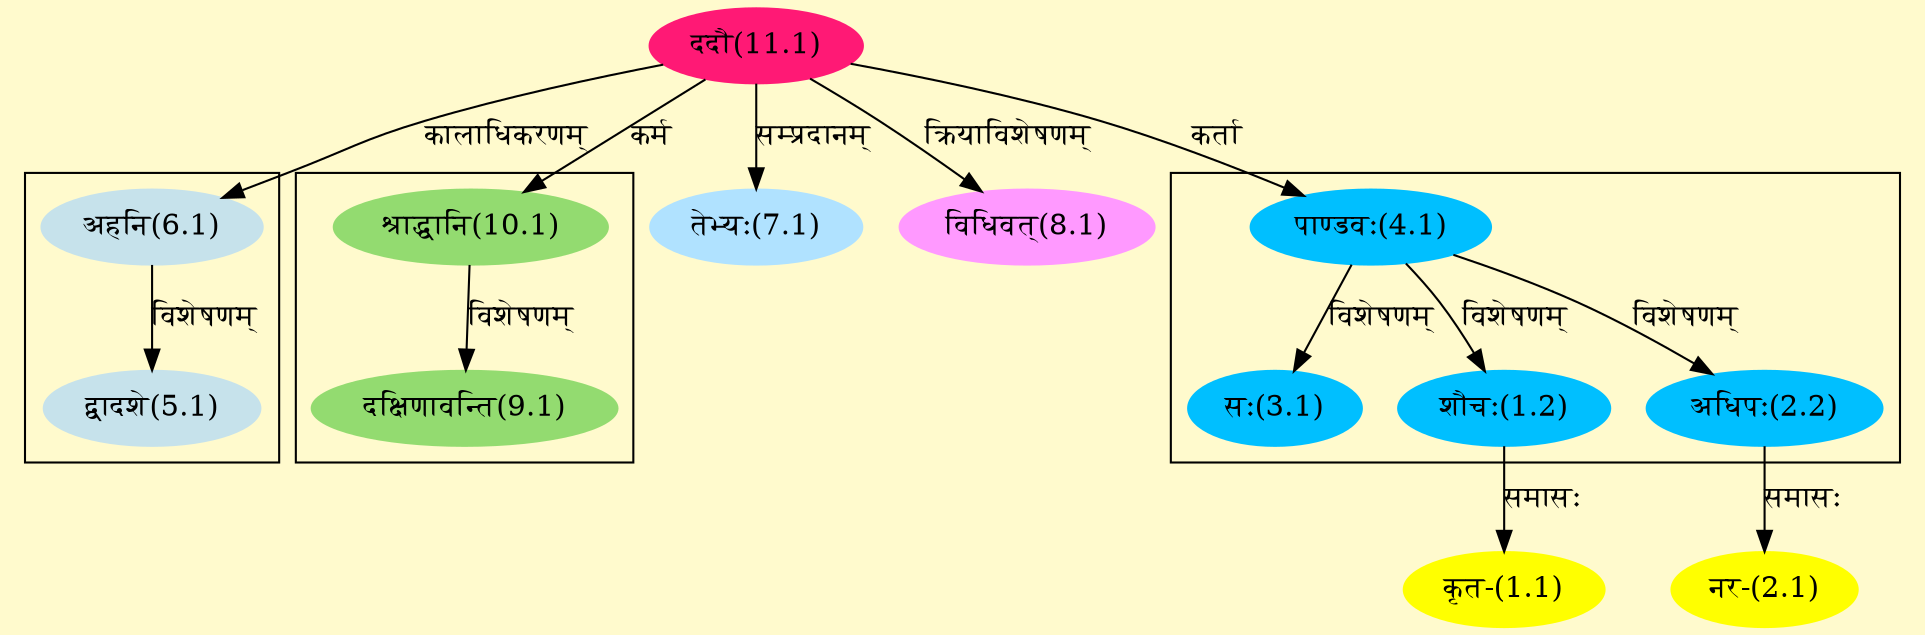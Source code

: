 digraph G{
rankdir=BT;
 compound=true;
 bgcolor="lemonchiffon1";

subgraph cluster_1{
Node1_2 [style=filled, color="#00BFFF" label = "शौचः(1.2)"]
Node4_1 [style=filled, color="#00BFFF" label = "पाण्डवः(4.1)"]
Node2_2 [style=filled, color="#00BFFF" label = "अधिपः(2.2)"]
Node3_1 [style=filled, color="#00BFFF" label = "सः(3.1)"]

}

subgraph cluster_2{
Node5_1 [style=filled, color="#C6E2EB" label = "द्वादशे(5.1)"]
Node6_1 [style=filled, color="#C6E2EB" label = "अहनि(6.1)"]

}

subgraph cluster_3{
Node9_1 [style=filled, color="#93DB70" label = "दक्षिणावन्ति(9.1)"]
Node10_1 [style=filled, color="#93DB70" label = "श्राद्धानि(10.1)"]

}
Node1_1 [style=filled, color="#FFFF00" label = "कृत-(1.1)"]
Node1_2 [style=filled, color="#00BFFF" label = "शौचः(1.2)"]
Node2_1 [style=filled, color="#FFFF00" label = "नर-(2.1)"]
Node2_2 [style=filled, color="#00BFFF" label = "अधिपः(2.2)"]
Node4_1 [style=filled, color="#00BFFF" label = "पाण्डवः(4.1)"]
Node11_1 [style=filled, color="#FF1975" label = "ददौ(11.1)"]
Node6_1 [style=filled, color="#C6E2EB" label = "अहनि(6.1)"]
Node7_1 [style=filled, color="#B0E2FF" label = "तेभ्यः(7.1)"]
Node8_1 [style=filled, color="#FF99FF" label = "विधिवत्(8.1)"]
Node10_1 [style=filled, color="#93DB70" label = "श्राद्धानि(10.1)"]
/* Start of Relations section */

Node1_1 -> Node1_2 [  label="समासः"  dir="back" ]
Node1_2 -> Node4_1 [  label="विशेषणम्"  dir="back" ]
Node2_1 -> Node2_2 [  label="समासः"  dir="back" ]
Node2_2 -> Node4_1 [  label="विशेषणम्"  dir="back" ]
Node3_1 -> Node4_1 [  label="विशेषणम्"  dir="back" ]
Node4_1 -> Node11_1 [  label="कर्ता"  dir="back" ]
Node5_1 -> Node6_1 [  label="विशेषणम्"  dir="back" ]
Node6_1 -> Node11_1 [  label="कालाधिकरणम्"  dir="back" ]
Node7_1 -> Node11_1 [  label="सम्प्रदानम्"  dir="back" ]
Node8_1 -> Node11_1 [  label="क्रियाविशेषणम्"  dir="back" ]
Node9_1 -> Node10_1 [  label="विशेषणम्"  dir="back" ]
Node10_1 -> Node11_1 [  label="कर्म"  dir="back" ]
}
